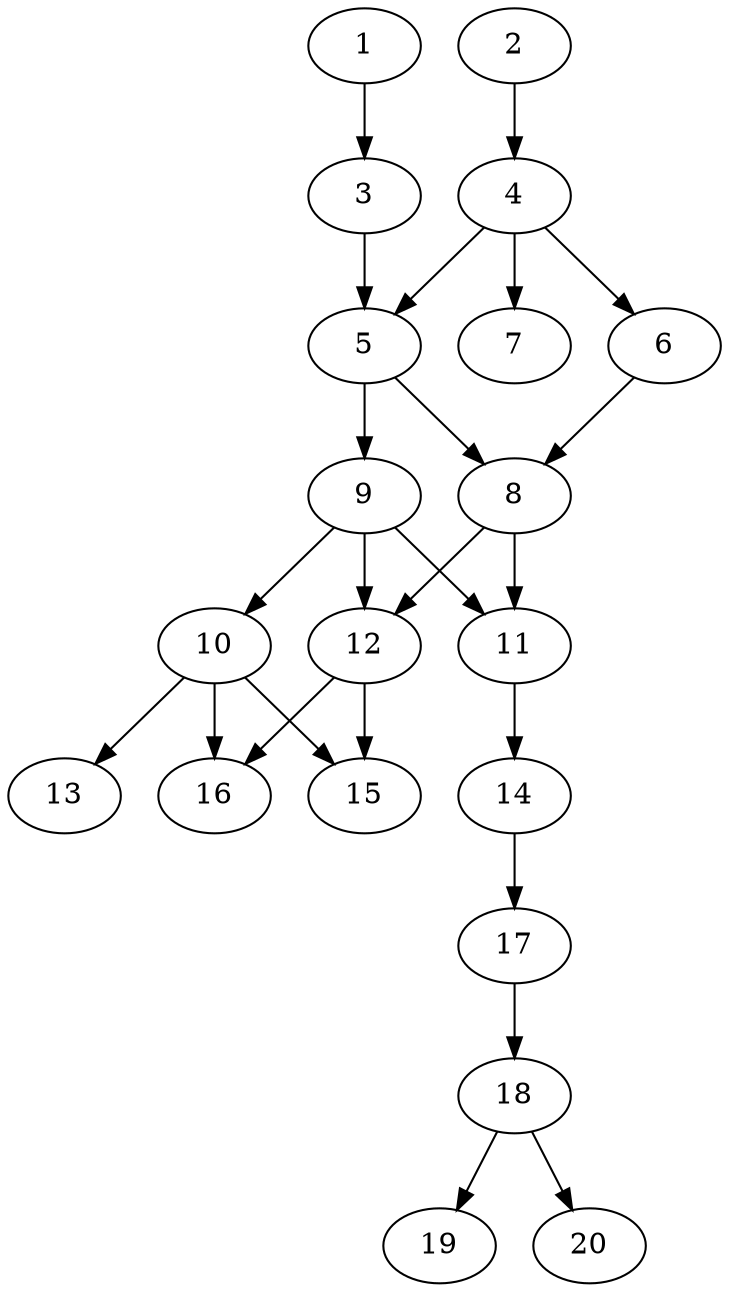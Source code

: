 // DAG automatically generated by daggen at Sat Jul 27 15:36:23 2019
// ./daggen --dot -n 20 --ccr 0.5 --fat 0.4 --regular 0.5 --density 0.7 --mindata 5242880 --maxdata 52428800 
digraph G {
  1 [size="96851968", alpha="0.13", expect_size="48425984"] 
  1 -> 3 [size ="48425984"]
  2 [size="32589824", alpha="0.12", expect_size="16294912"] 
  2 -> 4 [size ="16294912"]
  3 [size="17889280", alpha="0.17", expect_size="8944640"] 
  3 -> 5 [size ="8944640"]
  4 [size="65110016", alpha="0.14", expect_size="32555008"] 
  4 -> 5 [size ="32555008"]
  4 -> 6 [size ="32555008"]
  4 -> 7 [size ="32555008"]
  5 [size="26816512", alpha="0.16", expect_size="13408256"] 
  5 -> 8 [size ="13408256"]
  5 -> 9 [size ="13408256"]
  6 [size="56109056", alpha="0.01", expect_size="28054528"] 
  6 -> 8 [size ="28054528"]
  7 [size="18700288", alpha="0.09", expect_size="9350144"] 
  8 [size="41148416", alpha="0.14", expect_size="20574208"] 
  8 -> 11 [size ="20574208"]
  8 -> 12 [size ="20574208"]
  9 [size="17338368", alpha="0.09", expect_size="8669184"] 
  9 -> 10 [size ="8669184"]
  9 -> 11 [size ="8669184"]
  9 -> 12 [size ="8669184"]
  10 [size="104572928", alpha="0.10", expect_size="52286464"] 
  10 -> 13 [size ="52286464"]
  10 -> 15 [size ="52286464"]
  10 -> 16 [size ="52286464"]
  11 [size="32081920", alpha="0.02", expect_size="16040960"] 
  11 -> 14 [size ="16040960"]
  12 [size="95422464", alpha="0.10", expect_size="47711232"] 
  12 -> 15 [size ="47711232"]
  12 -> 16 [size ="47711232"]
  13 [size="57370624", alpha="0.01", expect_size="28685312"] 
  14 [size="42622976", alpha="0.12", expect_size="21311488"] 
  14 -> 17 [size ="21311488"]
  15 [size="16429056", alpha="0.19", expect_size="8214528"] 
  16 [size="93652992", alpha="0.08", expect_size="46826496"] 
  17 [size="99649536", alpha="0.17", expect_size="49824768"] 
  17 -> 18 [size ="49824768"]
  18 [size="48369664", alpha="0.13", expect_size="24184832"] 
  18 -> 19 [size ="24184832"]
  18 -> 20 [size ="24184832"]
  19 [size="21393408", alpha="0.17", expect_size="10696704"] 
  20 [size="64073728", alpha="0.01", expect_size="32036864"] 
}
